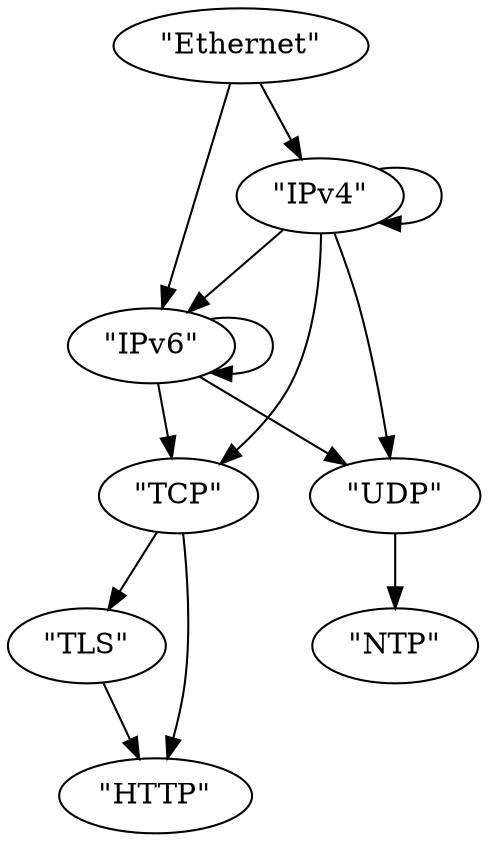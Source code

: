 digraph {
    0 [label="\"Ethernet\""]
    1 [label="\"IPv4\""]
    2 [label="\"IPv6\""]
    3 [label="\"TCP\""]
    4 [label="\"UDP\""]
    5 [label="\"TLS\""]
    6 [label="\"HTTP\""]
    7 [label="\"NTP\""]
    0 -> 1
    0 -> 2
    1 -> 2
    1 -> 1
    2 -> 2
    1 -> 3
    2 -> 3
    1 -> 4
    2 -> 4
    3 -> 5
    3 -> 6
    5 -> 6
    4 -> 7
}

